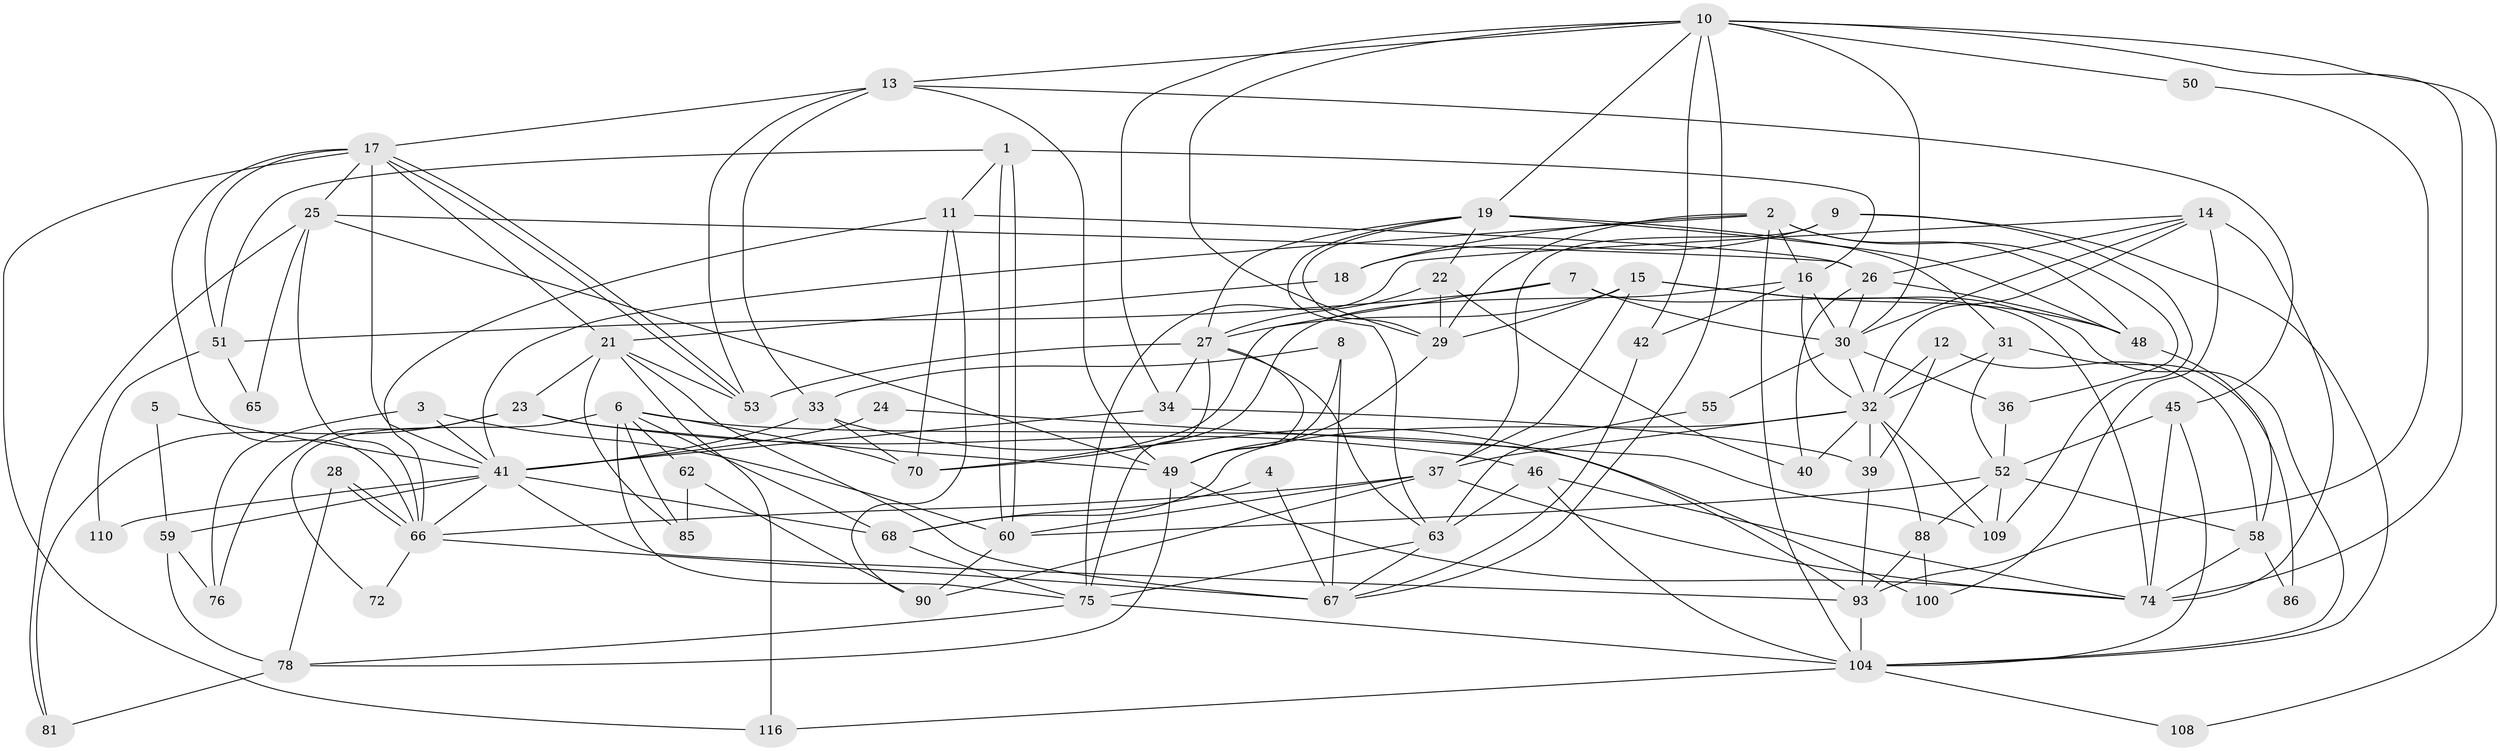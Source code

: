 // Generated by graph-tools (version 1.1) at 2025/52/02/27/25 19:52:04]
// undirected, 75 vertices, 186 edges
graph export_dot {
graph [start="1"]
  node [color=gray90,style=filled];
  1;
  2 [super="+35"];
  3;
  4;
  5;
  6 [super="+69"];
  7;
  8;
  9 [super="+38"];
  10 [super="+54"];
  11 [super="+101"];
  12 [super="+20"];
  13 [super="+91"];
  14 [super="+47"];
  15 [super="+94"];
  16 [super="+64"];
  17 [super="+71"];
  18;
  19 [super="+84"];
  21 [super="+96"];
  22 [super="+57"];
  23 [super="+43"];
  24;
  25 [super="+80"];
  26 [super="+83"];
  27 [super="+102"];
  28;
  29 [super="+77"];
  30 [super="+61"];
  31;
  32 [super="+44"];
  33;
  34 [super="+99"];
  36;
  37 [super="+114"];
  39;
  40;
  41 [super="+106"];
  42;
  45 [super="+95"];
  46;
  48 [super="+56"];
  49 [super="+87"];
  50;
  51;
  52 [super="+113"];
  53 [super="+107"];
  55;
  58;
  59;
  60 [super="+82"];
  62;
  63 [super="+73"];
  65;
  66 [super="+115"];
  67 [super="+103"];
  68 [super="+79"];
  70 [super="+112"];
  72;
  74 [super="+89"];
  75 [super="+92"];
  76;
  78 [super="+105"];
  81;
  85;
  86;
  88;
  90 [super="+98"];
  93 [super="+97"];
  100;
  104 [super="+111"];
  108;
  109;
  110;
  116;
  1 -- 60;
  1 -- 60;
  1 -- 51;
  1 -- 11;
  1 -- 16;
  2 -- 36;
  2 -- 29;
  2 -- 16;
  2 -- 48;
  2 -- 18;
  2 -- 104;
  2 -- 41 [weight=2];
  3 -- 76;
  3 -- 41;
  3 -- 60;
  4 -- 68;
  4 -- 67;
  5 -- 59;
  5 -- 41;
  6 -- 70;
  6 -- 85;
  6 -- 62;
  6 -- 100;
  6 -- 68;
  6 -- 72;
  6 -- 75;
  7 -- 51;
  7 -- 30;
  7 -- 74;
  7 -- 70;
  8 -- 33;
  8 -- 49;
  8 -- 67;
  9 -- 37 [weight=2];
  9 -- 18;
  9 -- 104;
  9 -- 109;
  10 -- 50;
  10 -- 108;
  10 -- 67;
  10 -- 30;
  10 -- 74;
  10 -- 34;
  10 -- 29;
  10 -- 42;
  10 -- 13;
  10 -- 19;
  11 -- 70;
  11 -- 26;
  11 -- 66;
  11 -- 90;
  12 -- 58;
  12 -- 39;
  12 -- 32;
  13 -- 45;
  13 -- 53;
  13 -- 33;
  13 -- 17;
  13 -- 49;
  14 -- 100;
  14 -- 30;
  14 -- 74;
  14 -- 26;
  14 -- 32;
  14 -- 75;
  15 -- 48;
  15 -- 37;
  15 -- 104;
  15 -- 29;
  15 -- 27;
  16 -- 42;
  16 -- 32;
  16 -- 30 [weight=2];
  16 -- 70;
  17 -- 53;
  17 -- 53;
  17 -- 25;
  17 -- 21;
  17 -- 41;
  17 -- 66;
  17 -- 51;
  17 -- 116;
  18 -- 21;
  19 -- 48 [weight=2];
  19 -- 29;
  19 -- 63;
  19 -- 22;
  19 -- 27;
  19 -- 31;
  21 -- 67 [weight=2];
  21 -- 116;
  21 -- 85;
  21 -- 23;
  21 -- 53;
  22 -- 40;
  22 -- 29;
  22 -- 27;
  23 -- 46;
  23 -- 49;
  23 -- 76;
  23 -- 81;
  24 -- 109;
  24 -- 41;
  25 -- 65;
  25 -- 66;
  25 -- 81;
  25 -- 26;
  25 -- 49;
  26 -- 40;
  26 -- 48;
  26 -- 30;
  27 -- 75;
  27 -- 34;
  27 -- 63;
  27 -- 53;
  27 -- 49;
  28 -- 66;
  28 -- 66;
  28 -- 78;
  29 -- 49;
  30 -- 32;
  30 -- 36;
  30 -- 55;
  31 -- 32;
  31 -- 86;
  31 -- 52;
  32 -- 88;
  32 -- 109;
  32 -- 68;
  32 -- 37;
  32 -- 39;
  32 -- 40;
  33 -- 41;
  33 -- 70;
  33 -- 93;
  34 -- 39;
  34 -- 41;
  36 -- 52;
  37 -- 60;
  37 -- 90;
  37 -- 74;
  37 -- 66;
  39 -- 93;
  41 -- 66;
  41 -- 68;
  41 -- 110;
  41 -- 59;
  41 -- 93;
  42 -- 67;
  45 -- 52;
  45 -- 74;
  45 -- 104;
  46 -- 104;
  46 -- 63;
  46 -- 74;
  48 -- 58;
  49 -- 74;
  49 -- 78;
  50 -- 93;
  51 -- 65;
  51 -- 110;
  52 -- 109;
  52 -- 88;
  52 -- 58;
  52 -- 60;
  55 -- 63;
  58 -- 74;
  58 -- 86;
  59 -- 76;
  59 -- 78;
  60 -- 90;
  62 -- 85;
  62 -- 90;
  63 -- 67;
  63 -- 75;
  66 -- 67;
  66 -- 72;
  68 -- 75;
  75 -- 104;
  75 -- 78;
  78 -- 81;
  88 -- 100;
  88 -- 93;
  93 -- 104;
  104 -- 108;
  104 -- 116;
}
